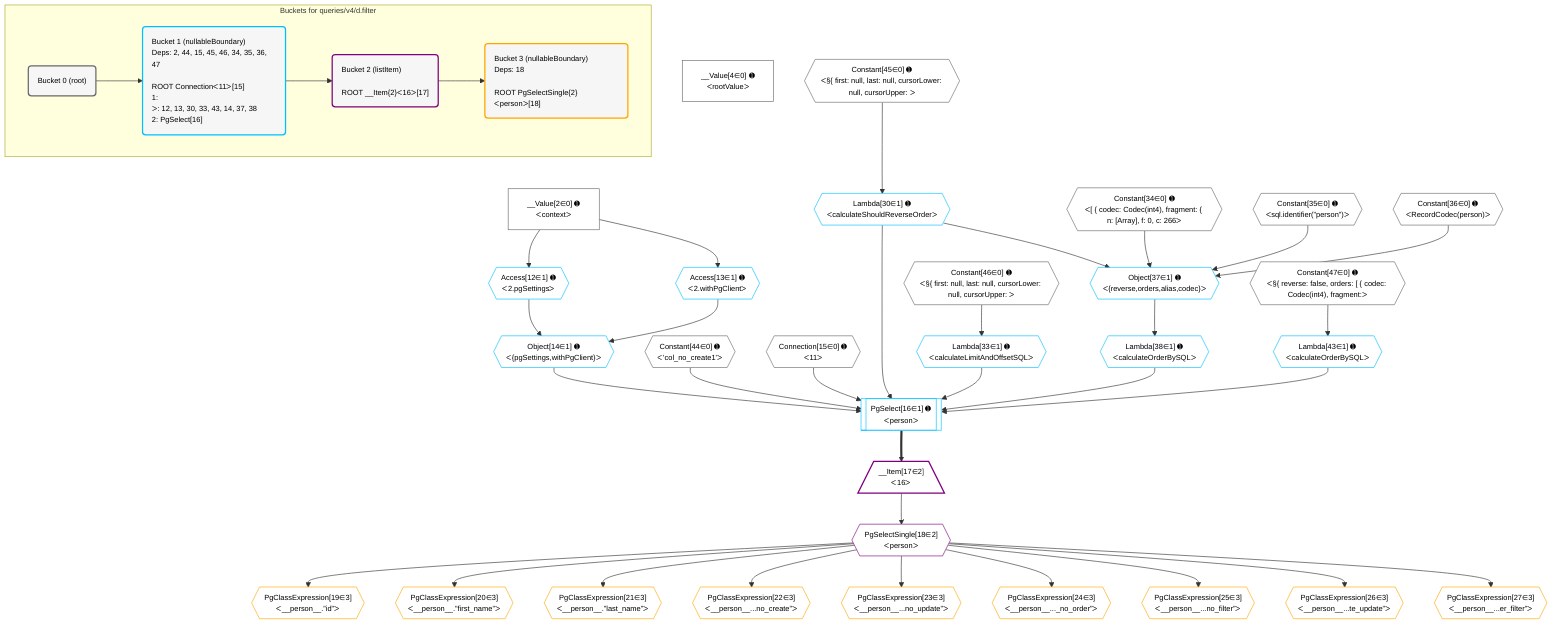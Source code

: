 %%{init: {'themeVariables': { 'fontSize': '12px'}}}%%
graph TD
    classDef path fill:#eee,stroke:#000,color:#000
    classDef plan fill:#fff,stroke-width:1px,color:#000
    classDef itemplan fill:#fff,stroke-width:2px,color:#000
    classDef unbatchedplan fill:#dff,stroke-width:1px,color:#000
    classDef sideeffectplan fill:#fcc,stroke-width:2px,color:#000
    classDef bucket fill:#f6f6f6,color:#000,stroke-width:2px,text-align:left


    %% plan dependencies
    __Value2["__Value[2∈0] ➊<br />ᐸcontextᐳ"]:::plan
    __Value4["__Value[4∈0] ➊<br />ᐸrootValueᐳ"]:::plan
    Connection15{{"Connection[15∈0] ➊<br />ᐸ11ᐳ"}}:::plan
    Constant34{{"Constant[34∈0] ➊<br />ᐸ[ { codec: Codec(int4), fragment: { n: [Array], f: 0, c: 266ᐳ"}}:::plan
    Constant35{{"Constant[35∈0] ➊<br />ᐸsql.identifier(”person”)ᐳ"}}:::plan
    Constant36{{"Constant[36∈0] ➊<br />ᐸRecordCodec(person)ᐳ"}}:::plan
    Constant44{{"Constant[44∈0] ➊<br />ᐸ'col_no_create1'ᐳ"}}:::plan
    Constant45{{"Constant[45∈0] ➊<br />ᐸ§{ first: null, last: null, cursorLower: null, cursorUpper: ᐳ"}}:::plan
    Constant46{{"Constant[46∈0] ➊<br />ᐸ§{ first: null, last: null, cursorLower: null, cursorUpper: ᐳ"}}:::plan
    Constant47{{"Constant[47∈0] ➊<br />ᐸ§{ reverse: false, orders: [ { codec: Codec(int4), fragment:ᐳ"}}:::plan
    PgSelect16[["PgSelect[16∈1] ➊<br />ᐸpersonᐳ"]]:::plan
    Object14{{"Object[14∈1] ➊<br />ᐸ{pgSettings,withPgClient}ᐳ"}}:::plan
    Lambda30{{"Lambda[30∈1] ➊<br />ᐸcalculateShouldReverseOrderᐳ"}}:::plan
    Lambda33{{"Lambda[33∈1] ➊<br />ᐸcalculateLimitAndOffsetSQLᐳ"}}:::plan
    Lambda38{{"Lambda[38∈1] ➊<br />ᐸcalculateOrderBySQLᐳ"}}:::plan
    Lambda43{{"Lambda[43∈1] ➊<br />ᐸcalculateOrderBySQLᐳ"}}:::plan
    Object14 & Constant44 & Connection15 & Lambda30 & Lambda33 & Lambda38 & Lambda43 --> PgSelect16
    Object37{{"Object[37∈1] ➊<br />ᐸ{reverse,orders,alias,codec}ᐳ"}}:::plan
    Lambda30 & Constant34 & Constant35 & Constant36 --> Object37
    Access12{{"Access[12∈1] ➊<br />ᐸ2.pgSettingsᐳ"}}:::plan
    Access13{{"Access[13∈1] ➊<br />ᐸ2.withPgClientᐳ"}}:::plan
    Access12 & Access13 --> Object14
    __Value2 --> Access12
    __Value2 --> Access13
    Constant45 --> Lambda30
    Constant46 --> Lambda33
    Object37 --> Lambda38
    Constant47 --> Lambda43
    __Item17[/"__Item[17∈2]<br />ᐸ16ᐳ"\]:::itemplan
    PgSelect16 ==> __Item17
    PgSelectSingle18{{"PgSelectSingle[18∈2]<br />ᐸpersonᐳ"}}:::plan
    __Item17 --> PgSelectSingle18
    PgClassExpression19{{"PgClassExpression[19∈3]<br />ᐸ__person__.”id”ᐳ"}}:::plan
    PgSelectSingle18 --> PgClassExpression19
    PgClassExpression20{{"PgClassExpression[20∈3]<br />ᐸ__person__.”first_name”ᐳ"}}:::plan
    PgSelectSingle18 --> PgClassExpression20
    PgClassExpression21{{"PgClassExpression[21∈3]<br />ᐸ__person__.”last_name”ᐳ"}}:::plan
    PgSelectSingle18 --> PgClassExpression21
    PgClassExpression22{{"PgClassExpression[22∈3]<br />ᐸ__person__...no_create”ᐳ"}}:::plan
    PgSelectSingle18 --> PgClassExpression22
    PgClassExpression23{{"PgClassExpression[23∈3]<br />ᐸ__person__...no_update”ᐳ"}}:::plan
    PgSelectSingle18 --> PgClassExpression23
    PgClassExpression24{{"PgClassExpression[24∈3]<br />ᐸ__person__..._no_order”ᐳ"}}:::plan
    PgSelectSingle18 --> PgClassExpression24
    PgClassExpression25{{"PgClassExpression[25∈3]<br />ᐸ__person__...no_filter”ᐳ"}}:::plan
    PgSelectSingle18 --> PgClassExpression25
    PgClassExpression26{{"PgClassExpression[26∈3]<br />ᐸ__person__...te_update”ᐳ"}}:::plan
    PgSelectSingle18 --> PgClassExpression26
    PgClassExpression27{{"PgClassExpression[27∈3]<br />ᐸ__person__...er_filter”ᐳ"}}:::plan
    PgSelectSingle18 --> PgClassExpression27

    %% define steps

    subgraph "Buckets for queries/v4/d.filter"
    Bucket0("Bucket 0 (root)"):::bucket
    classDef bucket0 stroke:#696969
    class Bucket0,__Value2,__Value4,Connection15,Constant34,Constant35,Constant36,Constant44,Constant45,Constant46,Constant47 bucket0
    Bucket1("Bucket 1 (nullableBoundary)<br />Deps: 2, 44, 15, 45, 46, 34, 35, 36, 47<br /><br />ROOT Connectionᐸ11ᐳ[15]<br />1: <br />ᐳ: 12, 13, 30, 33, 43, 14, 37, 38<br />2: PgSelect[16]"):::bucket
    classDef bucket1 stroke:#00bfff
    class Bucket1,Access12,Access13,Object14,PgSelect16,Lambda30,Lambda33,Object37,Lambda38,Lambda43 bucket1
    Bucket2("Bucket 2 (listItem)<br /><br />ROOT __Item{2}ᐸ16ᐳ[17]"):::bucket
    classDef bucket2 stroke:#7f007f
    class Bucket2,__Item17,PgSelectSingle18 bucket2
    Bucket3("Bucket 3 (nullableBoundary)<br />Deps: 18<br /><br />ROOT PgSelectSingle{2}ᐸpersonᐳ[18]"):::bucket
    classDef bucket3 stroke:#ffa500
    class Bucket3,PgClassExpression19,PgClassExpression20,PgClassExpression21,PgClassExpression22,PgClassExpression23,PgClassExpression24,PgClassExpression25,PgClassExpression26,PgClassExpression27 bucket3
    Bucket0 --> Bucket1
    Bucket1 --> Bucket2
    Bucket2 --> Bucket3
    end